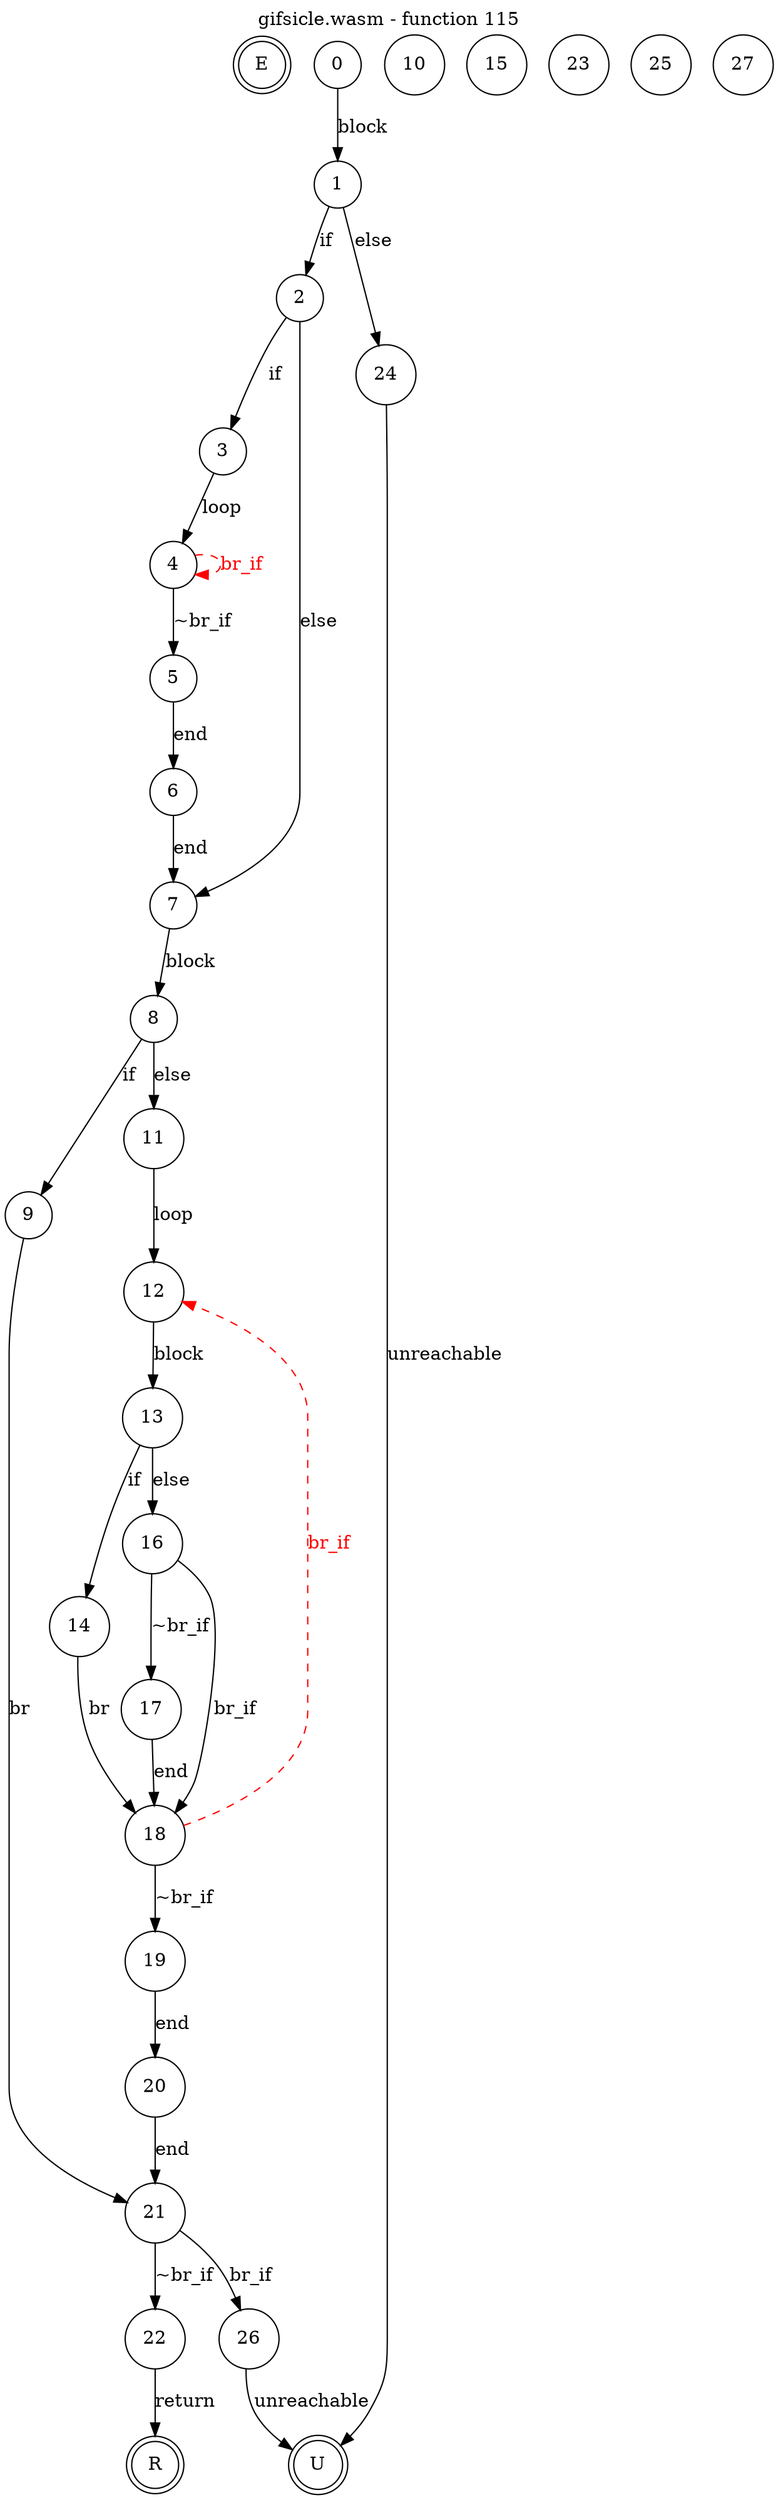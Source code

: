 digraph finite_state_machine {
    label = "gifsicle.wasm - function 115"
    labelloc =  t
    labelfontsize = 16
    labelfontcolor = black
    labelfontname = "Helvetica"
    node [shape = doublecircle]; E U R ;
node [shape=circle, fontcolor=black, style="", label="0"]0
node [shape=circle, fontcolor=black, style="", label="1"]1
node [shape=circle, fontcolor=black, style="", label="2"]2
node [shape=circle, fontcolor=black, style="", label="3"]3
node [shape=circle, fontcolor=black, style="", label="4"]4
node [shape=circle, fontcolor=black, style="", label="5"]5
node [shape=circle, fontcolor=black, style="", label="6"]6
node [shape=circle, fontcolor=black, style="", label="7"]7
node [shape=circle, fontcolor=black, style="", label="8"]8
node [shape=circle, fontcolor=black, style="", label="9"]9
node [shape=circle, fontcolor=black, style="", label="10"]10
node [shape=circle, fontcolor=black, style="", label="11"]11
node [shape=circle, fontcolor=black, style="", label="12"]12
node [shape=circle, fontcolor=black, style="", label="13"]13
node [shape=circle, fontcolor=black, style="", label="14"]14
node [shape=circle, fontcolor=black, style="", label="15"]15
node [shape=circle, fontcolor=black, style="", label="16"]16
node [shape=circle, fontcolor=black, style="", label="17"]17
node [shape=circle, fontcolor=black, style="", label="18"]18
node [shape=circle, fontcolor=black, style="", label="19"]19
node [shape=circle, fontcolor=black, style="", label="20"]20
node [shape=circle, fontcolor=black, style="", label="21"]21
node [shape=circle, fontcolor=black, style="", label="22"]22
node [shape=circle, fontcolor=black, style="", label="23"]23
node [shape=circle, fontcolor=black, style="", label="24"]24
node [shape=circle, fontcolor=black, style="", label="25"]25
node [shape=circle, fontcolor=black, style="", label="26"]26
node [shape=circle, fontcolor=black, style="", label="27"]27
node [shape=circle, fontcolor=black, style="", label="E"]E
node [shape=circle, fontcolor=black, style="", label="R"]R
node [shape=circle, fontcolor=black, style="", label="U"]U
    0 -> 1[label="block"];
    1 -> 2[label="if"];
    1 -> 24[label="else"];
    2 -> 3[label="if"];
    2 -> 7[label="else"];
    3 -> 4[label="loop"];
    4 -> 5[label="~br_if"];
    4 -> 4[style="dashed" color="red" fontcolor="red" label="br_if"];
    5 -> 6[label="end"];
    6 -> 7[label="end"];
    7 -> 8[label="block"];
    8 -> 9[label="if"];
    8 -> 11[label="else"];
    9 -> 21[label="br"];
    11 -> 12[label="loop"];
    12 -> 13[label="block"];
    13 -> 14[label="if"];
    13 -> 16[label="else"];
    14 -> 18[label="br"];
    16 -> 17[label="~br_if"];
    16 -> 18[label="br_if"];
    17 -> 18[label="end"];
    18 -> 19[label="~br_if"];
    18 -> 12[style="dashed" color="red" fontcolor="red" label="br_if"];
    19 -> 20[label="end"];
    20 -> 21[label="end"];
    21 -> 22[label="~br_if"];
    21 -> 26[label="br_if"];
    22 -> R[label="return"];
    24 -> U[label="unreachable"];
    26 -> U[label="unreachable"];
}
